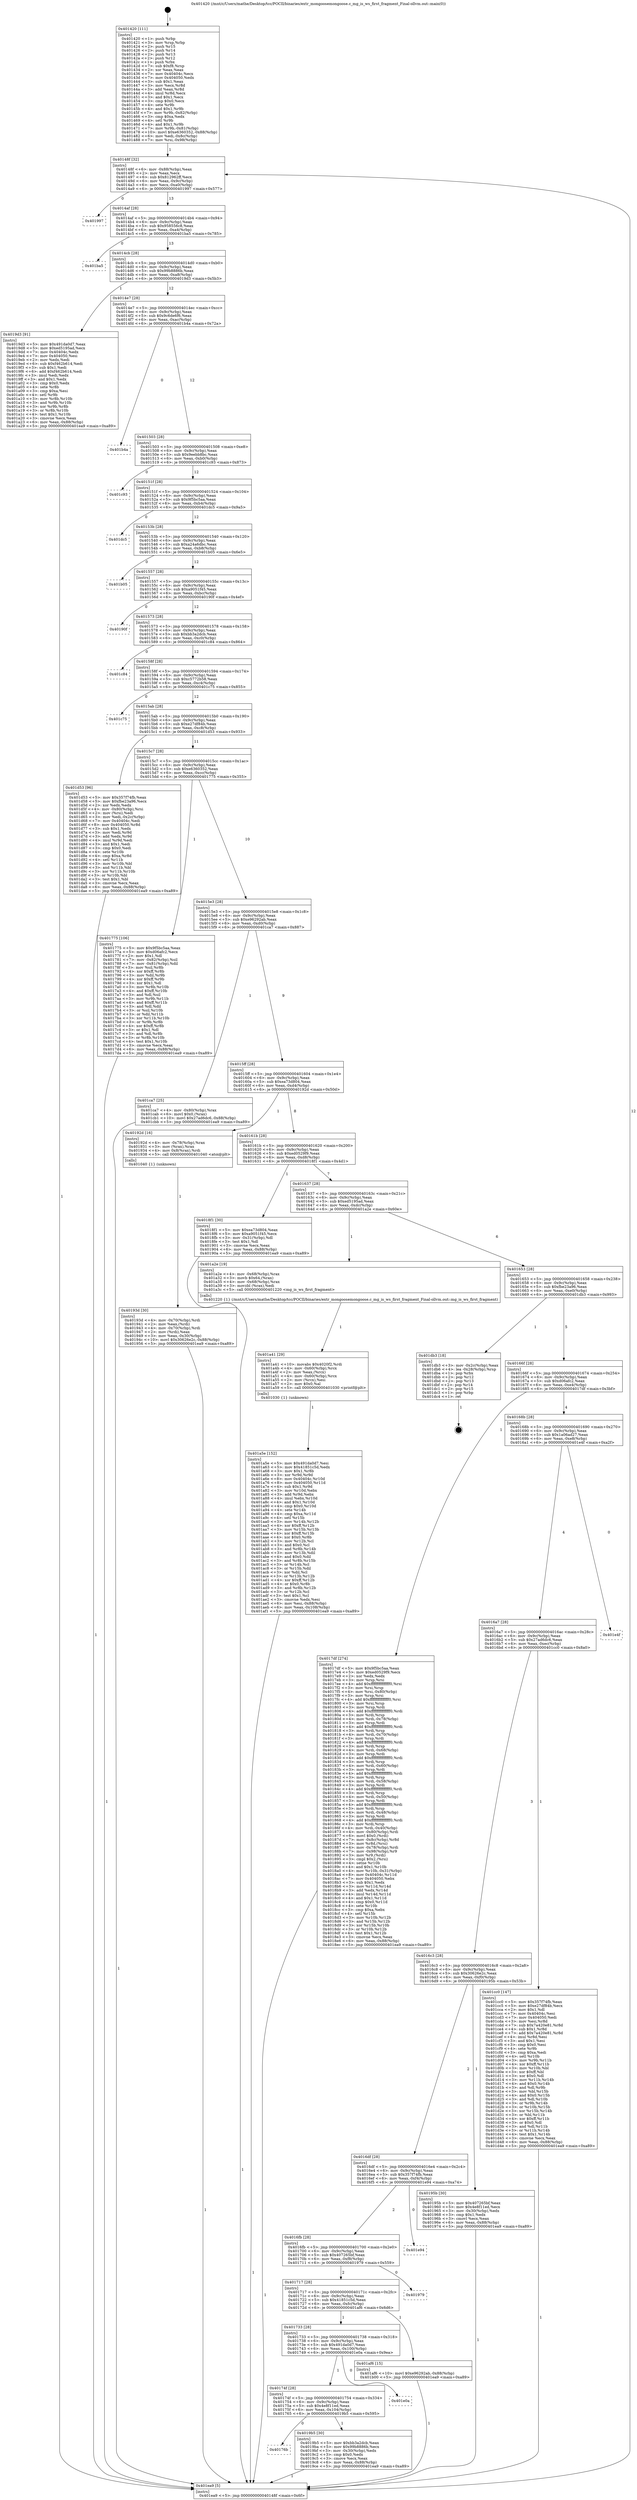 digraph "0x401420" {
  label = "0x401420 (/mnt/c/Users/mathe/Desktop/tcc/POCII/binaries/extr_mongoosemongoose.c_mg_is_ws_first_fragment_Final-ollvm.out::main(0))"
  labelloc = "t"
  node[shape=record]

  Entry [label="",width=0.3,height=0.3,shape=circle,fillcolor=black,style=filled]
  "0x40148f" [label="{
     0x40148f [32]\l
     | [instrs]\l
     &nbsp;&nbsp;0x40148f \<+6\>: mov -0x88(%rbp),%eax\l
     &nbsp;&nbsp;0x401495 \<+2\>: mov %eax,%ecx\l
     &nbsp;&nbsp;0x401497 \<+6\>: sub $0x812962ff,%ecx\l
     &nbsp;&nbsp;0x40149d \<+6\>: mov %eax,-0x9c(%rbp)\l
     &nbsp;&nbsp;0x4014a3 \<+6\>: mov %ecx,-0xa0(%rbp)\l
     &nbsp;&nbsp;0x4014a9 \<+6\>: je 0000000000401997 \<main+0x577\>\l
  }"]
  "0x401997" [label="{
     0x401997\l
  }", style=dashed]
  "0x4014af" [label="{
     0x4014af [28]\l
     | [instrs]\l
     &nbsp;&nbsp;0x4014af \<+5\>: jmp 00000000004014b4 \<main+0x94\>\l
     &nbsp;&nbsp;0x4014b4 \<+6\>: mov -0x9c(%rbp),%eax\l
     &nbsp;&nbsp;0x4014ba \<+5\>: sub $0x958556c8,%eax\l
     &nbsp;&nbsp;0x4014bf \<+6\>: mov %eax,-0xa4(%rbp)\l
     &nbsp;&nbsp;0x4014c5 \<+6\>: je 0000000000401ba5 \<main+0x785\>\l
  }"]
  Exit [label="",width=0.3,height=0.3,shape=circle,fillcolor=black,style=filled,peripheries=2]
  "0x401ba5" [label="{
     0x401ba5\l
  }", style=dashed]
  "0x4014cb" [label="{
     0x4014cb [28]\l
     | [instrs]\l
     &nbsp;&nbsp;0x4014cb \<+5\>: jmp 00000000004014d0 \<main+0xb0\>\l
     &nbsp;&nbsp;0x4014d0 \<+6\>: mov -0x9c(%rbp),%eax\l
     &nbsp;&nbsp;0x4014d6 \<+5\>: sub $0x99b8886b,%eax\l
     &nbsp;&nbsp;0x4014db \<+6\>: mov %eax,-0xa8(%rbp)\l
     &nbsp;&nbsp;0x4014e1 \<+6\>: je 00000000004019d3 \<main+0x5b3\>\l
  }"]
  "0x401a5e" [label="{
     0x401a5e [152]\l
     | [instrs]\l
     &nbsp;&nbsp;0x401a5e \<+5\>: mov $0x491da0d7,%esi\l
     &nbsp;&nbsp;0x401a63 \<+5\>: mov $0x41851c5d,%edx\l
     &nbsp;&nbsp;0x401a68 \<+3\>: mov $0x1,%r8b\l
     &nbsp;&nbsp;0x401a6b \<+3\>: xor %r9d,%r9d\l
     &nbsp;&nbsp;0x401a6e \<+8\>: mov 0x40404c,%r10d\l
     &nbsp;&nbsp;0x401a76 \<+8\>: mov 0x404050,%r11d\l
     &nbsp;&nbsp;0x401a7e \<+4\>: sub $0x1,%r9d\l
     &nbsp;&nbsp;0x401a82 \<+3\>: mov %r10d,%ebx\l
     &nbsp;&nbsp;0x401a85 \<+3\>: add %r9d,%ebx\l
     &nbsp;&nbsp;0x401a88 \<+4\>: imul %ebx,%r10d\l
     &nbsp;&nbsp;0x401a8c \<+4\>: and $0x1,%r10d\l
     &nbsp;&nbsp;0x401a90 \<+4\>: cmp $0x0,%r10d\l
     &nbsp;&nbsp;0x401a94 \<+4\>: sete %r14b\l
     &nbsp;&nbsp;0x401a98 \<+4\>: cmp $0xa,%r11d\l
     &nbsp;&nbsp;0x401a9c \<+4\>: setl %r15b\l
     &nbsp;&nbsp;0x401aa0 \<+3\>: mov %r14b,%r12b\l
     &nbsp;&nbsp;0x401aa3 \<+4\>: xor $0xff,%r12b\l
     &nbsp;&nbsp;0x401aa7 \<+3\>: mov %r15b,%r13b\l
     &nbsp;&nbsp;0x401aaa \<+4\>: xor $0xff,%r13b\l
     &nbsp;&nbsp;0x401aae \<+4\>: xor $0x0,%r8b\l
     &nbsp;&nbsp;0x401ab2 \<+3\>: mov %r12b,%cl\l
     &nbsp;&nbsp;0x401ab5 \<+3\>: and $0x0,%cl\l
     &nbsp;&nbsp;0x401ab8 \<+3\>: and %r8b,%r14b\l
     &nbsp;&nbsp;0x401abb \<+3\>: mov %r13b,%dil\l
     &nbsp;&nbsp;0x401abe \<+4\>: and $0x0,%dil\l
     &nbsp;&nbsp;0x401ac2 \<+3\>: and %r8b,%r15b\l
     &nbsp;&nbsp;0x401ac5 \<+3\>: or %r14b,%cl\l
     &nbsp;&nbsp;0x401ac8 \<+3\>: or %r15b,%dil\l
     &nbsp;&nbsp;0x401acb \<+3\>: xor %dil,%cl\l
     &nbsp;&nbsp;0x401ace \<+3\>: or %r13b,%r12b\l
     &nbsp;&nbsp;0x401ad1 \<+4\>: xor $0xff,%r12b\l
     &nbsp;&nbsp;0x401ad5 \<+4\>: or $0x0,%r8b\l
     &nbsp;&nbsp;0x401ad9 \<+3\>: and %r8b,%r12b\l
     &nbsp;&nbsp;0x401adc \<+3\>: or %r12b,%cl\l
     &nbsp;&nbsp;0x401adf \<+3\>: test $0x1,%cl\l
     &nbsp;&nbsp;0x401ae2 \<+3\>: cmovne %edx,%esi\l
     &nbsp;&nbsp;0x401ae5 \<+6\>: mov %esi,-0x88(%rbp)\l
     &nbsp;&nbsp;0x401aeb \<+6\>: mov %eax,-0x108(%rbp)\l
     &nbsp;&nbsp;0x401af1 \<+5\>: jmp 0000000000401ea9 \<main+0xa89\>\l
  }"]
  "0x4019d3" [label="{
     0x4019d3 [91]\l
     | [instrs]\l
     &nbsp;&nbsp;0x4019d3 \<+5\>: mov $0x491da0d7,%eax\l
     &nbsp;&nbsp;0x4019d8 \<+5\>: mov $0xed5195ad,%ecx\l
     &nbsp;&nbsp;0x4019dd \<+7\>: mov 0x40404c,%edx\l
     &nbsp;&nbsp;0x4019e4 \<+7\>: mov 0x404050,%esi\l
     &nbsp;&nbsp;0x4019eb \<+2\>: mov %edx,%edi\l
     &nbsp;&nbsp;0x4019ed \<+6\>: sub $0xf462b614,%edi\l
     &nbsp;&nbsp;0x4019f3 \<+3\>: sub $0x1,%edi\l
     &nbsp;&nbsp;0x4019f6 \<+6\>: add $0xf462b614,%edi\l
     &nbsp;&nbsp;0x4019fc \<+3\>: imul %edi,%edx\l
     &nbsp;&nbsp;0x4019ff \<+3\>: and $0x1,%edx\l
     &nbsp;&nbsp;0x401a02 \<+3\>: cmp $0x0,%edx\l
     &nbsp;&nbsp;0x401a05 \<+4\>: sete %r8b\l
     &nbsp;&nbsp;0x401a09 \<+3\>: cmp $0xa,%esi\l
     &nbsp;&nbsp;0x401a0c \<+4\>: setl %r9b\l
     &nbsp;&nbsp;0x401a10 \<+3\>: mov %r8b,%r10b\l
     &nbsp;&nbsp;0x401a13 \<+3\>: and %r9b,%r10b\l
     &nbsp;&nbsp;0x401a16 \<+3\>: xor %r9b,%r8b\l
     &nbsp;&nbsp;0x401a19 \<+3\>: or %r8b,%r10b\l
     &nbsp;&nbsp;0x401a1c \<+4\>: test $0x1,%r10b\l
     &nbsp;&nbsp;0x401a20 \<+3\>: cmovne %ecx,%eax\l
     &nbsp;&nbsp;0x401a23 \<+6\>: mov %eax,-0x88(%rbp)\l
     &nbsp;&nbsp;0x401a29 \<+5\>: jmp 0000000000401ea9 \<main+0xa89\>\l
  }"]
  "0x4014e7" [label="{
     0x4014e7 [28]\l
     | [instrs]\l
     &nbsp;&nbsp;0x4014e7 \<+5\>: jmp 00000000004014ec \<main+0xcc\>\l
     &nbsp;&nbsp;0x4014ec \<+6\>: mov -0x9c(%rbp),%eax\l
     &nbsp;&nbsp;0x4014f2 \<+5\>: sub $0x9c6de6f6,%eax\l
     &nbsp;&nbsp;0x4014f7 \<+6\>: mov %eax,-0xac(%rbp)\l
     &nbsp;&nbsp;0x4014fd \<+6\>: je 0000000000401b4a \<main+0x72a\>\l
  }"]
  "0x401a41" [label="{
     0x401a41 [29]\l
     | [instrs]\l
     &nbsp;&nbsp;0x401a41 \<+10\>: movabs $0x4020f2,%rdi\l
     &nbsp;&nbsp;0x401a4b \<+4\>: mov -0x60(%rbp),%rcx\l
     &nbsp;&nbsp;0x401a4f \<+2\>: mov %eax,(%rcx)\l
     &nbsp;&nbsp;0x401a51 \<+4\>: mov -0x60(%rbp),%rcx\l
     &nbsp;&nbsp;0x401a55 \<+2\>: mov (%rcx),%esi\l
     &nbsp;&nbsp;0x401a57 \<+2\>: mov $0x0,%al\l
     &nbsp;&nbsp;0x401a59 \<+5\>: call 0000000000401030 \<printf@plt\>\l
     | [calls]\l
     &nbsp;&nbsp;0x401030 \{1\} (unknown)\l
  }"]
  "0x401b4a" [label="{
     0x401b4a\l
  }", style=dashed]
  "0x401503" [label="{
     0x401503 [28]\l
     | [instrs]\l
     &nbsp;&nbsp;0x401503 \<+5\>: jmp 0000000000401508 \<main+0xe8\>\l
     &nbsp;&nbsp;0x401508 \<+6\>: mov -0x9c(%rbp),%eax\l
     &nbsp;&nbsp;0x40150e \<+5\>: sub $0x9eebb8bc,%eax\l
     &nbsp;&nbsp;0x401513 \<+6\>: mov %eax,-0xb0(%rbp)\l
     &nbsp;&nbsp;0x401519 \<+6\>: je 0000000000401c93 \<main+0x873\>\l
  }"]
  "0x40176b" [label="{
     0x40176b\l
  }", style=dashed]
  "0x401c93" [label="{
     0x401c93\l
  }", style=dashed]
  "0x40151f" [label="{
     0x40151f [28]\l
     | [instrs]\l
     &nbsp;&nbsp;0x40151f \<+5\>: jmp 0000000000401524 \<main+0x104\>\l
     &nbsp;&nbsp;0x401524 \<+6\>: mov -0x9c(%rbp),%eax\l
     &nbsp;&nbsp;0x40152a \<+5\>: sub $0x9f5bc5aa,%eax\l
     &nbsp;&nbsp;0x40152f \<+6\>: mov %eax,-0xb4(%rbp)\l
     &nbsp;&nbsp;0x401535 \<+6\>: je 0000000000401dc5 \<main+0x9a5\>\l
  }"]
  "0x4019b5" [label="{
     0x4019b5 [30]\l
     | [instrs]\l
     &nbsp;&nbsp;0x4019b5 \<+5\>: mov $0xbb3a2dcb,%eax\l
     &nbsp;&nbsp;0x4019ba \<+5\>: mov $0x99b8886b,%ecx\l
     &nbsp;&nbsp;0x4019bf \<+3\>: mov -0x30(%rbp),%edx\l
     &nbsp;&nbsp;0x4019c2 \<+3\>: cmp $0x0,%edx\l
     &nbsp;&nbsp;0x4019c5 \<+3\>: cmove %ecx,%eax\l
     &nbsp;&nbsp;0x4019c8 \<+6\>: mov %eax,-0x88(%rbp)\l
     &nbsp;&nbsp;0x4019ce \<+5\>: jmp 0000000000401ea9 \<main+0xa89\>\l
  }"]
  "0x401dc5" [label="{
     0x401dc5\l
  }", style=dashed]
  "0x40153b" [label="{
     0x40153b [28]\l
     | [instrs]\l
     &nbsp;&nbsp;0x40153b \<+5\>: jmp 0000000000401540 \<main+0x120\>\l
     &nbsp;&nbsp;0x401540 \<+6\>: mov -0x9c(%rbp),%eax\l
     &nbsp;&nbsp;0x401546 \<+5\>: sub $0xa24a6dbc,%eax\l
     &nbsp;&nbsp;0x40154b \<+6\>: mov %eax,-0xb8(%rbp)\l
     &nbsp;&nbsp;0x401551 \<+6\>: je 0000000000401b05 \<main+0x6e5\>\l
  }"]
  "0x40174f" [label="{
     0x40174f [28]\l
     | [instrs]\l
     &nbsp;&nbsp;0x40174f \<+5\>: jmp 0000000000401754 \<main+0x334\>\l
     &nbsp;&nbsp;0x401754 \<+6\>: mov -0x9c(%rbp),%eax\l
     &nbsp;&nbsp;0x40175a \<+5\>: sub $0x4e8f11ed,%eax\l
     &nbsp;&nbsp;0x40175f \<+6\>: mov %eax,-0x104(%rbp)\l
     &nbsp;&nbsp;0x401765 \<+6\>: je 00000000004019b5 \<main+0x595\>\l
  }"]
  "0x401b05" [label="{
     0x401b05\l
  }", style=dashed]
  "0x401557" [label="{
     0x401557 [28]\l
     | [instrs]\l
     &nbsp;&nbsp;0x401557 \<+5\>: jmp 000000000040155c \<main+0x13c\>\l
     &nbsp;&nbsp;0x40155c \<+6\>: mov -0x9c(%rbp),%eax\l
     &nbsp;&nbsp;0x401562 \<+5\>: sub $0xa9051f45,%eax\l
     &nbsp;&nbsp;0x401567 \<+6\>: mov %eax,-0xbc(%rbp)\l
     &nbsp;&nbsp;0x40156d \<+6\>: je 000000000040190f \<main+0x4ef\>\l
  }"]
  "0x401e0a" [label="{
     0x401e0a\l
  }", style=dashed]
  "0x40190f" [label="{
     0x40190f\l
  }", style=dashed]
  "0x401573" [label="{
     0x401573 [28]\l
     | [instrs]\l
     &nbsp;&nbsp;0x401573 \<+5\>: jmp 0000000000401578 \<main+0x158\>\l
     &nbsp;&nbsp;0x401578 \<+6\>: mov -0x9c(%rbp),%eax\l
     &nbsp;&nbsp;0x40157e \<+5\>: sub $0xbb3a2dcb,%eax\l
     &nbsp;&nbsp;0x401583 \<+6\>: mov %eax,-0xc0(%rbp)\l
     &nbsp;&nbsp;0x401589 \<+6\>: je 0000000000401c84 \<main+0x864\>\l
  }"]
  "0x401733" [label="{
     0x401733 [28]\l
     | [instrs]\l
     &nbsp;&nbsp;0x401733 \<+5\>: jmp 0000000000401738 \<main+0x318\>\l
     &nbsp;&nbsp;0x401738 \<+6\>: mov -0x9c(%rbp),%eax\l
     &nbsp;&nbsp;0x40173e \<+5\>: sub $0x491da0d7,%eax\l
     &nbsp;&nbsp;0x401743 \<+6\>: mov %eax,-0x100(%rbp)\l
     &nbsp;&nbsp;0x401749 \<+6\>: je 0000000000401e0a \<main+0x9ea\>\l
  }"]
  "0x401c84" [label="{
     0x401c84\l
  }", style=dashed]
  "0x40158f" [label="{
     0x40158f [28]\l
     | [instrs]\l
     &nbsp;&nbsp;0x40158f \<+5\>: jmp 0000000000401594 \<main+0x174\>\l
     &nbsp;&nbsp;0x401594 \<+6\>: mov -0x9c(%rbp),%eax\l
     &nbsp;&nbsp;0x40159a \<+5\>: sub $0xc5772b58,%eax\l
     &nbsp;&nbsp;0x40159f \<+6\>: mov %eax,-0xc4(%rbp)\l
     &nbsp;&nbsp;0x4015a5 \<+6\>: je 0000000000401c75 \<main+0x855\>\l
  }"]
  "0x401af6" [label="{
     0x401af6 [15]\l
     | [instrs]\l
     &nbsp;&nbsp;0x401af6 \<+10\>: movl $0xe96292ab,-0x88(%rbp)\l
     &nbsp;&nbsp;0x401b00 \<+5\>: jmp 0000000000401ea9 \<main+0xa89\>\l
  }"]
  "0x401c75" [label="{
     0x401c75\l
  }", style=dashed]
  "0x4015ab" [label="{
     0x4015ab [28]\l
     | [instrs]\l
     &nbsp;&nbsp;0x4015ab \<+5\>: jmp 00000000004015b0 \<main+0x190\>\l
     &nbsp;&nbsp;0x4015b0 \<+6\>: mov -0x9c(%rbp),%eax\l
     &nbsp;&nbsp;0x4015b6 \<+5\>: sub $0xe27df84b,%eax\l
     &nbsp;&nbsp;0x4015bb \<+6\>: mov %eax,-0xc8(%rbp)\l
     &nbsp;&nbsp;0x4015c1 \<+6\>: je 0000000000401d53 \<main+0x933\>\l
  }"]
  "0x401717" [label="{
     0x401717 [28]\l
     | [instrs]\l
     &nbsp;&nbsp;0x401717 \<+5\>: jmp 000000000040171c \<main+0x2fc\>\l
     &nbsp;&nbsp;0x40171c \<+6\>: mov -0x9c(%rbp),%eax\l
     &nbsp;&nbsp;0x401722 \<+5\>: sub $0x41851c5d,%eax\l
     &nbsp;&nbsp;0x401727 \<+6\>: mov %eax,-0xfc(%rbp)\l
     &nbsp;&nbsp;0x40172d \<+6\>: je 0000000000401af6 \<main+0x6d6\>\l
  }"]
  "0x401d53" [label="{
     0x401d53 [96]\l
     | [instrs]\l
     &nbsp;&nbsp;0x401d53 \<+5\>: mov $0x357f74fb,%eax\l
     &nbsp;&nbsp;0x401d58 \<+5\>: mov $0xfbe23a96,%ecx\l
     &nbsp;&nbsp;0x401d5d \<+2\>: xor %edx,%edx\l
     &nbsp;&nbsp;0x401d5f \<+4\>: mov -0x80(%rbp),%rsi\l
     &nbsp;&nbsp;0x401d63 \<+2\>: mov (%rsi),%edi\l
     &nbsp;&nbsp;0x401d65 \<+3\>: mov %edi,-0x2c(%rbp)\l
     &nbsp;&nbsp;0x401d68 \<+7\>: mov 0x40404c,%edi\l
     &nbsp;&nbsp;0x401d6f \<+8\>: mov 0x404050,%r8d\l
     &nbsp;&nbsp;0x401d77 \<+3\>: sub $0x1,%edx\l
     &nbsp;&nbsp;0x401d7a \<+3\>: mov %edi,%r9d\l
     &nbsp;&nbsp;0x401d7d \<+3\>: add %edx,%r9d\l
     &nbsp;&nbsp;0x401d80 \<+4\>: imul %r9d,%edi\l
     &nbsp;&nbsp;0x401d84 \<+3\>: and $0x1,%edi\l
     &nbsp;&nbsp;0x401d87 \<+3\>: cmp $0x0,%edi\l
     &nbsp;&nbsp;0x401d8a \<+4\>: sete %r10b\l
     &nbsp;&nbsp;0x401d8e \<+4\>: cmp $0xa,%r8d\l
     &nbsp;&nbsp;0x401d92 \<+4\>: setl %r11b\l
     &nbsp;&nbsp;0x401d96 \<+3\>: mov %r10b,%bl\l
     &nbsp;&nbsp;0x401d99 \<+3\>: and %r11b,%bl\l
     &nbsp;&nbsp;0x401d9c \<+3\>: xor %r11b,%r10b\l
     &nbsp;&nbsp;0x401d9f \<+3\>: or %r10b,%bl\l
     &nbsp;&nbsp;0x401da2 \<+3\>: test $0x1,%bl\l
     &nbsp;&nbsp;0x401da5 \<+3\>: cmovne %ecx,%eax\l
     &nbsp;&nbsp;0x401da8 \<+6\>: mov %eax,-0x88(%rbp)\l
     &nbsp;&nbsp;0x401dae \<+5\>: jmp 0000000000401ea9 \<main+0xa89\>\l
  }"]
  "0x4015c7" [label="{
     0x4015c7 [28]\l
     | [instrs]\l
     &nbsp;&nbsp;0x4015c7 \<+5\>: jmp 00000000004015cc \<main+0x1ac\>\l
     &nbsp;&nbsp;0x4015cc \<+6\>: mov -0x9c(%rbp),%eax\l
     &nbsp;&nbsp;0x4015d2 \<+5\>: sub $0xe6360352,%eax\l
     &nbsp;&nbsp;0x4015d7 \<+6\>: mov %eax,-0xcc(%rbp)\l
     &nbsp;&nbsp;0x4015dd \<+6\>: je 0000000000401775 \<main+0x355\>\l
  }"]
  "0x401979" [label="{
     0x401979\l
  }", style=dashed]
  "0x401775" [label="{
     0x401775 [106]\l
     | [instrs]\l
     &nbsp;&nbsp;0x401775 \<+5\>: mov $0x9f5bc5aa,%eax\l
     &nbsp;&nbsp;0x40177a \<+5\>: mov $0xd06afc2,%ecx\l
     &nbsp;&nbsp;0x40177f \<+2\>: mov $0x1,%dl\l
     &nbsp;&nbsp;0x401781 \<+7\>: mov -0x82(%rbp),%sil\l
     &nbsp;&nbsp;0x401788 \<+7\>: mov -0x81(%rbp),%dil\l
     &nbsp;&nbsp;0x40178f \<+3\>: mov %sil,%r8b\l
     &nbsp;&nbsp;0x401792 \<+4\>: xor $0xff,%r8b\l
     &nbsp;&nbsp;0x401796 \<+3\>: mov %dil,%r9b\l
     &nbsp;&nbsp;0x401799 \<+4\>: xor $0xff,%r9b\l
     &nbsp;&nbsp;0x40179d \<+3\>: xor $0x1,%dl\l
     &nbsp;&nbsp;0x4017a0 \<+3\>: mov %r8b,%r10b\l
     &nbsp;&nbsp;0x4017a3 \<+4\>: and $0xff,%r10b\l
     &nbsp;&nbsp;0x4017a7 \<+3\>: and %dl,%sil\l
     &nbsp;&nbsp;0x4017aa \<+3\>: mov %r9b,%r11b\l
     &nbsp;&nbsp;0x4017ad \<+4\>: and $0xff,%r11b\l
     &nbsp;&nbsp;0x4017b1 \<+3\>: and %dl,%dil\l
     &nbsp;&nbsp;0x4017b4 \<+3\>: or %sil,%r10b\l
     &nbsp;&nbsp;0x4017b7 \<+3\>: or %dil,%r11b\l
     &nbsp;&nbsp;0x4017ba \<+3\>: xor %r11b,%r10b\l
     &nbsp;&nbsp;0x4017bd \<+3\>: or %r9b,%r8b\l
     &nbsp;&nbsp;0x4017c0 \<+4\>: xor $0xff,%r8b\l
     &nbsp;&nbsp;0x4017c4 \<+3\>: or $0x1,%dl\l
     &nbsp;&nbsp;0x4017c7 \<+3\>: and %dl,%r8b\l
     &nbsp;&nbsp;0x4017ca \<+3\>: or %r8b,%r10b\l
     &nbsp;&nbsp;0x4017cd \<+4\>: test $0x1,%r10b\l
     &nbsp;&nbsp;0x4017d1 \<+3\>: cmovne %ecx,%eax\l
     &nbsp;&nbsp;0x4017d4 \<+6\>: mov %eax,-0x88(%rbp)\l
     &nbsp;&nbsp;0x4017da \<+5\>: jmp 0000000000401ea9 \<main+0xa89\>\l
  }"]
  "0x4015e3" [label="{
     0x4015e3 [28]\l
     | [instrs]\l
     &nbsp;&nbsp;0x4015e3 \<+5\>: jmp 00000000004015e8 \<main+0x1c8\>\l
     &nbsp;&nbsp;0x4015e8 \<+6\>: mov -0x9c(%rbp),%eax\l
     &nbsp;&nbsp;0x4015ee \<+5\>: sub $0xe96292ab,%eax\l
     &nbsp;&nbsp;0x4015f3 \<+6\>: mov %eax,-0xd0(%rbp)\l
     &nbsp;&nbsp;0x4015f9 \<+6\>: je 0000000000401ca7 \<main+0x887\>\l
  }"]
  "0x401ea9" [label="{
     0x401ea9 [5]\l
     | [instrs]\l
     &nbsp;&nbsp;0x401ea9 \<+5\>: jmp 000000000040148f \<main+0x6f\>\l
  }"]
  "0x401420" [label="{
     0x401420 [111]\l
     | [instrs]\l
     &nbsp;&nbsp;0x401420 \<+1\>: push %rbp\l
     &nbsp;&nbsp;0x401421 \<+3\>: mov %rsp,%rbp\l
     &nbsp;&nbsp;0x401424 \<+2\>: push %r15\l
     &nbsp;&nbsp;0x401426 \<+2\>: push %r14\l
     &nbsp;&nbsp;0x401428 \<+2\>: push %r13\l
     &nbsp;&nbsp;0x40142a \<+2\>: push %r12\l
     &nbsp;&nbsp;0x40142c \<+1\>: push %rbx\l
     &nbsp;&nbsp;0x40142d \<+7\>: sub $0xf8,%rsp\l
     &nbsp;&nbsp;0x401434 \<+2\>: xor %eax,%eax\l
     &nbsp;&nbsp;0x401436 \<+7\>: mov 0x40404c,%ecx\l
     &nbsp;&nbsp;0x40143d \<+7\>: mov 0x404050,%edx\l
     &nbsp;&nbsp;0x401444 \<+3\>: sub $0x1,%eax\l
     &nbsp;&nbsp;0x401447 \<+3\>: mov %ecx,%r8d\l
     &nbsp;&nbsp;0x40144a \<+3\>: add %eax,%r8d\l
     &nbsp;&nbsp;0x40144d \<+4\>: imul %r8d,%ecx\l
     &nbsp;&nbsp;0x401451 \<+3\>: and $0x1,%ecx\l
     &nbsp;&nbsp;0x401454 \<+3\>: cmp $0x0,%ecx\l
     &nbsp;&nbsp;0x401457 \<+4\>: sete %r9b\l
     &nbsp;&nbsp;0x40145b \<+4\>: and $0x1,%r9b\l
     &nbsp;&nbsp;0x40145f \<+7\>: mov %r9b,-0x82(%rbp)\l
     &nbsp;&nbsp;0x401466 \<+3\>: cmp $0xa,%edx\l
     &nbsp;&nbsp;0x401469 \<+4\>: setl %r9b\l
     &nbsp;&nbsp;0x40146d \<+4\>: and $0x1,%r9b\l
     &nbsp;&nbsp;0x401471 \<+7\>: mov %r9b,-0x81(%rbp)\l
     &nbsp;&nbsp;0x401478 \<+10\>: movl $0xe6360352,-0x88(%rbp)\l
     &nbsp;&nbsp;0x401482 \<+6\>: mov %edi,-0x8c(%rbp)\l
     &nbsp;&nbsp;0x401488 \<+7\>: mov %rsi,-0x98(%rbp)\l
  }"]
  "0x4016fb" [label="{
     0x4016fb [28]\l
     | [instrs]\l
     &nbsp;&nbsp;0x4016fb \<+5\>: jmp 0000000000401700 \<main+0x2e0\>\l
     &nbsp;&nbsp;0x401700 \<+6\>: mov -0x9c(%rbp),%eax\l
     &nbsp;&nbsp;0x401706 \<+5\>: sub $0x407265bf,%eax\l
     &nbsp;&nbsp;0x40170b \<+6\>: mov %eax,-0xf8(%rbp)\l
     &nbsp;&nbsp;0x401711 \<+6\>: je 0000000000401979 \<main+0x559\>\l
  }"]
  "0x401ca7" [label="{
     0x401ca7 [25]\l
     | [instrs]\l
     &nbsp;&nbsp;0x401ca7 \<+4\>: mov -0x80(%rbp),%rax\l
     &nbsp;&nbsp;0x401cab \<+6\>: movl $0x0,(%rax)\l
     &nbsp;&nbsp;0x401cb1 \<+10\>: movl $0x27ad6dc6,-0x88(%rbp)\l
     &nbsp;&nbsp;0x401cbb \<+5\>: jmp 0000000000401ea9 \<main+0xa89\>\l
  }"]
  "0x4015ff" [label="{
     0x4015ff [28]\l
     | [instrs]\l
     &nbsp;&nbsp;0x4015ff \<+5\>: jmp 0000000000401604 \<main+0x1e4\>\l
     &nbsp;&nbsp;0x401604 \<+6\>: mov -0x9c(%rbp),%eax\l
     &nbsp;&nbsp;0x40160a \<+5\>: sub $0xea73d804,%eax\l
     &nbsp;&nbsp;0x40160f \<+6\>: mov %eax,-0xd4(%rbp)\l
     &nbsp;&nbsp;0x401615 \<+6\>: je 000000000040192d \<main+0x50d\>\l
  }"]
  "0x401e94" [label="{
     0x401e94\l
  }", style=dashed]
  "0x40192d" [label="{
     0x40192d [16]\l
     | [instrs]\l
     &nbsp;&nbsp;0x40192d \<+4\>: mov -0x78(%rbp),%rax\l
     &nbsp;&nbsp;0x401931 \<+3\>: mov (%rax),%rax\l
     &nbsp;&nbsp;0x401934 \<+4\>: mov 0x8(%rax),%rdi\l
     &nbsp;&nbsp;0x401938 \<+5\>: call 0000000000401040 \<atoi@plt\>\l
     | [calls]\l
     &nbsp;&nbsp;0x401040 \{1\} (unknown)\l
  }"]
  "0x40161b" [label="{
     0x40161b [28]\l
     | [instrs]\l
     &nbsp;&nbsp;0x40161b \<+5\>: jmp 0000000000401620 \<main+0x200\>\l
     &nbsp;&nbsp;0x401620 \<+6\>: mov -0x9c(%rbp),%eax\l
     &nbsp;&nbsp;0x401626 \<+5\>: sub $0xed0529f9,%eax\l
     &nbsp;&nbsp;0x40162b \<+6\>: mov %eax,-0xd8(%rbp)\l
     &nbsp;&nbsp;0x401631 \<+6\>: je 00000000004018f1 \<main+0x4d1\>\l
  }"]
  "0x4016df" [label="{
     0x4016df [28]\l
     | [instrs]\l
     &nbsp;&nbsp;0x4016df \<+5\>: jmp 00000000004016e4 \<main+0x2c4\>\l
     &nbsp;&nbsp;0x4016e4 \<+6\>: mov -0x9c(%rbp),%eax\l
     &nbsp;&nbsp;0x4016ea \<+5\>: sub $0x357f74fb,%eax\l
     &nbsp;&nbsp;0x4016ef \<+6\>: mov %eax,-0xf4(%rbp)\l
     &nbsp;&nbsp;0x4016f5 \<+6\>: je 0000000000401e94 \<main+0xa74\>\l
  }"]
  "0x4018f1" [label="{
     0x4018f1 [30]\l
     | [instrs]\l
     &nbsp;&nbsp;0x4018f1 \<+5\>: mov $0xea73d804,%eax\l
     &nbsp;&nbsp;0x4018f6 \<+5\>: mov $0xa9051f45,%ecx\l
     &nbsp;&nbsp;0x4018fb \<+3\>: mov -0x31(%rbp),%dl\l
     &nbsp;&nbsp;0x4018fe \<+3\>: test $0x1,%dl\l
     &nbsp;&nbsp;0x401901 \<+3\>: cmovne %ecx,%eax\l
     &nbsp;&nbsp;0x401904 \<+6\>: mov %eax,-0x88(%rbp)\l
     &nbsp;&nbsp;0x40190a \<+5\>: jmp 0000000000401ea9 \<main+0xa89\>\l
  }"]
  "0x401637" [label="{
     0x401637 [28]\l
     | [instrs]\l
     &nbsp;&nbsp;0x401637 \<+5\>: jmp 000000000040163c \<main+0x21c\>\l
     &nbsp;&nbsp;0x40163c \<+6\>: mov -0x9c(%rbp),%eax\l
     &nbsp;&nbsp;0x401642 \<+5\>: sub $0xed5195ad,%eax\l
     &nbsp;&nbsp;0x401647 \<+6\>: mov %eax,-0xdc(%rbp)\l
     &nbsp;&nbsp;0x40164d \<+6\>: je 0000000000401a2e \<main+0x60e\>\l
  }"]
  "0x40195b" [label="{
     0x40195b [30]\l
     | [instrs]\l
     &nbsp;&nbsp;0x40195b \<+5\>: mov $0x407265bf,%eax\l
     &nbsp;&nbsp;0x401960 \<+5\>: mov $0x4e8f11ed,%ecx\l
     &nbsp;&nbsp;0x401965 \<+3\>: mov -0x30(%rbp),%edx\l
     &nbsp;&nbsp;0x401968 \<+3\>: cmp $0x1,%edx\l
     &nbsp;&nbsp;0x40196b \<+3\>: cmovl %ecx,%eax\l
     &nbsp;&nbsp;0x40196e \<+6\>: mov %eax,-0x88(%rbp)\l
     &nbsp;&nbsp;0x401974 \<+5\>: jmp 0000000000401ea9 \<main+0xa89\>\l
  }"]
  "0x401a2e" [label="{
     0x401a2e [19]\l
     | [instrs]\l
     &nbsp;&nbsp;0x401a2e \<+4\>: mov -0x68(%rbp),%rax\l
     &nbsp;&nbsp;0x401a32 \<+3\>: movb $0x64,(%rax)\l
     &nbsp;&nbsp;0x401a35 \<+4\>: mov -0x68(%rbp),%rax\l
     &nbsp;&nbsp;0x401a39 \<+3\>: movzbl (%rax),%edi\l
     &nbsp;&nbsp;0x401a3c \<+5\>: call 0000000000401220 \<mg_is_ws_first_fragment\>\l
     | [calls]\l
     &nbsp;&nbsp;0x401220 \{1\} (/mnt/c/Users/mathe/Desktop/tcc/POCII/binaries/extr_mongoosemongoose.c_mg_is_ws_first_fragment_Final-ollvm.out::mg_is_ws_first_fragment)\l
  }"]
  "0x401653" [label="{
     0x401653 [28]\l
     | [instrs]\l
     &nbsp;&nbsp;0x401653 \<+5\>: jmp 0000000000401658 \<main+0x238\>\l
     &nbsp;&nbsp;0x401658 \<+6\>: mov -0x9c(%rbp),%eax\l
     &nbsp;&nbsp;0x40165e \<+5\>: sub $0xfbe23a96,%eax\l
     &nbsp;&nbsp;0x401663 \<+6\>: mov %eax,-0xe0(%rbp)\l
     &nbsp;&nbsp;0x401669 \<+6\>: je 0000000000401db3 \<main+0x993\>\l
  }"]
  "0x4016c3" [label="{
     0x4016c3 [28]\l
     | [instrs]\l
     &nbsp;&nbsp;0x4016c3 \<+5\>: jmp 00000000004016c8 \<main+0x2a8\>\l
     &nbsp;&nbsp;0x4016c8 \<+6\>: mov -0x9c(%rbp),%eax\l
     &nbsp;&nbsp;0x4016ce \<+5\>: sub $0x30626e2c,%eax\l
     &nbsp;&nbsp;0x4016d3 \<+6\>: mov %eax,-0xf0(%rbp)\l
     &nbsp;&nbsp;0x4016d9 \<+6\>: je 000000000040195b \<main+0x53b\>\l
  }"]
  "0x401db3" [label="{
     0x401db3 [18]\l
     | [instrs]\l
     &nbsp;&nbsp;0x401db3 \<+3\>: mov -0x2c(%rbp),%eax\l
     &nbsp;&nbsp;0x401db6 \<+4\>: lea -0x28(%rbp),%rsp\l
     &nbsp;&nbsp;0x401dba \<+1\>: pop %rbx\l
     &nbsp;&nbsp;0x401dbb \<+2\>: pop %r12\l
     &nbsp;&nbsp;0x401dbd \<+2\>: pop %r13\l
     &nbsp;&nbsp;0x401dbf \<+2\>: pop %r14\l
     &nbsp;&nbsp;0x401dc1 \<+2\>: pop %r15\l
     &nbsp;&nbsp;0x401dc3 \<+1\>: pop %rbp\l
     &nbsp;&nbsp;0x401dc4 \<+1\>: ret\l
  }"]
  "0x40166f" [label="{
     0x40166f [28]\l
     | [instrs]\l
     &nbsp;&nbsp;0x40166f \<+5\>: jmp 0000000000401674 \<main+0x254\>\l
     &nbsp;&nbsp;0x401674 \<+6\>: mov -0x9c(%rbp),%eax\l
     &nbsp;&nbsp;0x40167a \<+5\>: sub $0xd06afc2,%eax\l
     &nbsp;&nbsp;0x40167f \<+6\>: mov %eax,-0xe4(%rbp)\l
     &nbsp;&nbsp;0x401685 \<+6\>: je 00000000004017df \<main+0x3bf\>\l
  }"]
  "0x401cc0" [label="{
     0x401cc0 [147]\l
     | [instrs]\l
     &nbsp;&nbsp;0x401cc0 \<+5\>: mov $0x357f74fb,%eax\l
     &nbsp;&nbsp;0x401cc5 \<+5\>: mov $0xe27df84b,%ecx\l
     &nbsp;&nbsp;0x401cca \<+2\>: mov $0x1,%dl\l
     &nbsp;&nbsp;0x401ccc \<+7\>: mov 0x40404c,%esi\l
     &nbsp;&nbsp;0x401cd3 \<+7\>: mov 0x404050,%edi\l
     &nbsp;&nbsp;0x401cda \<+3\>: mov %esi,%r8d\l
     &nbsp;&nbsp;0x401cdd \<+7\>: sub $0x7a420e81,%r8d\l
     &nbsp;&nbsp;0x401ce4 \<+4\>: sub $0x1,%r8d\l
     &nbsp;&nbsp;0x401ce8 \<+7\>: add $0x7a420e81,%r8d\l
     &nbsp;&nbsp;0x401cef \<+4\>: imul %r8d,%esi\l
     &nbsp;&nbsp;0x401cf3 \<+3\>: and $0x1,%esi\l
     &nbsp;&nbsp;0x401cf6 \<+3\>: cmp $0x0,%esi\l
     &nbsp;&nbsp;0x401cf9 \<+4\>: sete %r9b\l
     &nbsp;&nbsp;0x401cfd \<+3\>: cmp $0xa,%edi\l
     &nbsp;&nbsp;0x401d00 \<+4\>: setl %r10b\l
     &nbsp;&nbsp;0x401d04 \<+3\>: mov %r9b,%r11b\l
     &nbsp;&nbsp;0x401d07 \<+4\>: xor $0xff,%r11b\l
     &nbsp;&nbsp;0x401d0b \<+3\>: mov %r10b,%bl\l
     &nbsp;&nbsp;0x401d0e \<+3\>: xor $0xff,%bl\l
     &nbsp;&nbsp;0x401d11 \<+3\>: xor $0x0,%dl\l
     &nbsp;&nbsp;0x401d14 \<+3\>: mov %r11b,%r14b\l
     &nbsp;&nbsp;0x401d17 \<+4\>: and $0x0,%r14b\l
     &nbsp;&nbsp;0x401d1b \<+3\>: and %dl,%r9b\l
     &nbsp;&nbsp;0x401d1e \<+3\>: mov %bl,%r15b\l
     &nbsp;&nbsp;0x401d21 \<+4\>: and $0x0,%r15b\l
     &nbsp;&nbsp;0x401d25 \<+3\>: and %dl,%r10b\l
     &nbsp;&nbsp;0x401d28 \<+3\>: or %r9b,%r14b\l
     &nbsp;&nbsp;0x401d2b \<+3\>: or %r10b,%r15b\l
     &nbsp;&nbsp;0x401d2e \<+3\>: xor %r15b,%r14b\l
     &nbsp;&nbsp;0x401d31 \<+3\>: or %bl,%r11b\l
     &nbsp;&nbsp;0x401d34 \<+4\>: xor $0xff,%r11b\l
     &nbsp;&nbsp;0x401d38 \<+3\>: or $0x0,%dl\l
     &nbsp;&nbsp;0x401d3b \<+3\>: and %dl,%r11b\l
     &nbsp;&nbsp;0x401d3e \<+3\>: or %r11b,%r14b\l
     &nbsp;&nbsp;0x401d41 \<+4\>: test $0x1,%r14b\l
     &nbsp;&nbsp;0x401d45 \<+3\>: cmovne %ecx,%eax\l
     &nbsp;&nbsp;0x401d48 \<+6\>: mov %eax,-0x88(%rbp)\l
     &nbsp;&nbsp;0x401d4e \<+5\>: jmp 0000000000401ea9 \<main+0xa89\>\l
  }"]
  "0x4017df" [label="{
     0x4017df [274]\l
     | [instrs]\l
     &nbsp;&nbsp;0x4017df \<+5\>: mov $0x9f5bc5aa,%eax\l
     &nbsp;&nbsp;0x4017e4 \<+5\>: mov $0xed0529f9,%ecx\l
     &nbsp;&nbsp;0x4017e9 \<+2\>: xor %edx,%edx\l
     &nbsp;&nbsp;0x4017eb \<+3\>: mov %rsp,%rsi\l
     &nbsp;&nbsp;0x4017ee \<+4\>: add $0xfffffffffffffff0,%rsi\l
     &nbsp;&nbsp;0x4017f2 \<+3\>: mov %rsi,%rsp\l
     &nbsp;&nbsp;0x4017f5 \<+4\>: mov %rsi,-0x80(%rbp)\l
     &nbsp;&nbsp;0x4017f9 \<+3\>: mov %rsp,%rsi\l
     &nbsp;&nbsp;0x4017fc \<+4\>: add $0xfffffffffffffff0,%rsi\l
     &nbsp;&nbsp;0x401800 \<+3\>: mov %rsi,%rsp\l
     &nbsp;&nbsp;0x401803 \<+3\>: mov %rsp,%rdi\l
     &nbsp;&nbsp;0x401806 \<+4\>: add $0xfffffffffffffff0,%rdi\l
     &nbsp;&nbsp;0x40180a \<+3\>: mov %rdi,%rsp\l
     &nbsp;&nbsp;0x40180d \<+4\>: mov %rdi,-0x78(%rbp)\l
     &nbsp;&nbsp;0x401811 \<+3\>: mov %rsp,%rdi\l
     &nbsp;&nbsp;0x401814 \<+4\>: add $0xfffffffffffffff0,%rdi\l
     &nbsp;&nbsp;0x401818 \<+3\>: mov %rdi,%rsp\l
     &nbsp;&nbsp;0x40181b \<+4\>: mov %rdi,-0x70(%rbp)\l
     &nbsp;&nbsp;0x40181f \<+3\>: mov %rsp,%rdi\l
     &nbsp;&nbsp;0x401822 \<+4\>: add $0xfffffffffffffff0,%rdi\l
     &nbsp;&nbsp;0x401826 \<+3\>: mov %rdi,%rsp\l
     &nbsp;&nbsp;0x401829 \<+4\>: mov %rdi,-0x68(%rbp)\l
     &nbsp;&nbsp;0x40182d \<+3\>: mov %rsp,%rdi\l
     &nbsp;&nbsp;0x401830 \<+4\>: add $0xfffffffffffffff0,%rdi\l
     &nbsp;&nbsp;0x401834 \<+3\>: mov %rdi,%rsp\l
     &nbsp;&nbsp;0x401837 \<+4\>: mov %rdi,-0x60(%rbp)\l
     &nbsp;&nbsp;0x40183b \<+3\>: mov %rsp,%rdi\l
     &nbsp;&nbsp;0x40183e \<+4\>: add $0xfffffffffffffff0,%rdi\l
     &nbsp;&nbsp;0x401842 \<+3\>: mov %rdi,%rsp\l
     &nbsp;&nbsp;0x401845 \<+4\>: mov %rdi,-0x58(%rbp)\l
     &nbsp;&nbsp;0x401849 \<+3\>: mov %rsp,%rdi\l
     &nbsp;&nbsp;0x40184c \<+4\>: add $0xfffffffffffffff0,%rdi\l
     &nbsp;&nbsp;0x401850 \<+3\>: mov %rdi,%rsp\l
     &nbsp;&nbsp;0x401853 \<+4\>: mov %rdi,-0x50(%rbp)\l
     &nbsp;&nbsp;0x401857 \<+3\>: mov %rsp,%rdi\l
     &nbsp;&nbsp;0x40185a \<+4\>: add $0xfffffffffffffff0,%rdi\l
     &nbsp;&nbsp;0x40185e \<+3\>: mov %rdi,%rsp\l
     &nbsp;&nbsp;0x401861 \<+4\>: mov %rdi,-0x48(%rbp)\l
     &nbsp;&nbsp;0x401865 \<+3\>: mov %rsp,%rdi\l
     &nbsp;&nbsp;0x401868 \<+4\>: add $0xfffffffffffffff0,%rdi\l
     &nbsp;&nbsp;0x40186c \<+3\>: mov %rdi,%rsp\l
     &nbsp;&nbsp;0x40186f \<+4\>: mov %rdi,-0x40(%rbp)\l
     &nbsp;&nbsp;0x401873 \<+4\>: mov -0x80(%rbp),%rdi\l
     &nbsp;&nbsp;0x401877 \<+6\>: movl $0x0,(%rdi)\l
     &nbsp;&nbsp;0x40187d \<+7\>: mov -0x8c(%rbp),%r8d\l
     &nbsp;&nbsp;0x401884 \<+3\>: mov %r8d,(%rsi)\l
     &nbsp;&nbsp;0x401887 \<+4\>: mov -0x78(%rbp),%rdi\l
     &nbsp;&nbsp;0x40188b \<+7\>: mov -0x98(%rbp),%r9\l
     &nbsp;&nbsp;0x401892 \<+3\>: mov %r9,(%rdi)\l
     &nbsp;&nbsp;0x401895 \<+3\>: cmpl $0x2,(%rsi)\l
     &nbsp;&nbsp;0x401898 \<+4\>: setne %r10b\l
     &nbsp;&nbsp;0x40189c \<+4\>: and $0x1,%r10b\l
     &nbsp;&nbsp;0x4018a0 \<+4\>: mov %r10b,-0x31(%rbp)\l
     &nbsp;&nbsp;0x4018a4 \<+8\>: mov 0x40404c,%r11d\l
     &nbsp;&nbsp;0x4018ac \<+7\>: mov 0x404050,%ebx\l
     &nbsp;&nbsp;0x4018b3 \<+3\>: sub $0x1,%edx\l
     &nbsp;&nbsp;0x4018b6 \<+3\>: mov %r11d,%r14d\l
     &nbsp;&nbsp;0x4018b9 \<+3\>: add %edx,%r14d\l
     &nbsp;&nbsp;0x4018bc \<+4\>: imul %r14d,%r11d\l
     &nbsp;&nbsp;0x4018c0 \<+4\>: and $0x1,%r11d\l
     &nbsp;&nbsp;0x4018c4 \<+4\>: cmp $0x0,%r11d\l
     &nbsp;&nbsp;0x4018c8 \<+4\>: sete %r10b\l
     &nbsp;&nbsp;0x4018cc \<+3\>: cmp $0xa,%ebx\l
     &nbsp;&nbsp;0x4018cf \<+4\>: setl %r15b\l
     &nbsp;&nbsp;0x4018d3 \<+3\>: mov %r10b,%r12b\l
     &nbsp;&nbsp;0x4018d6 \<+3\>: and %r15b,%r12b\l
     &nbsp;&nbsp;0x4018d9 \<+3\>: xor %r15b,%r10b\l
     &nbsp;&nbsp;0x4018dc \<+3\>: or %r10b,%r12b\l
     &nbsp;&nbsp;0x4018df \<+4\>: test $0x1,%r12b\l
     &nbsp;&nbsp;0x4018e3 \<+3\>: cmovne %ecx,%eax\l
     &nbsp;&nbsp;0x4018e6 \<+6\>: mov %eax,-0x88(%rbp)\l
     &nbsp;&nbsp;0x4018ec \<+5\>: jmp 0000000000401ea9 \<main+0xa89\>\l
  }"]
  "0x40168b" [label="{
     0x40168b [28]\l
     | [instrs]\l
     &nbsp;&nbsp;0x40168b \<+5\>: jmp 0000000000401690 \<main+0x270\>\l
     &nbsp;&nbsp;0x401690 \<+6\>: mov -0x9c(%rbp),%eax\l
     &nbsp;&nbsp;0x401696 \<+5\>: sub $0x1a06ad27,%eax\l
     &nbsp;&nbsp;0x40169b \<+6\>: mov %eax,-0xe8(%rbp)\l
     &nbsp;&nbsp;0x4016a1 \<+6\>: je 0000000000401e4f \<main+0xa2f\>\l
  }"]
  "0x4016a7" [label="{
     0x4016a7 [28]\l
     | [instrs]\l
     &nbsp;&nbsp;0x4016a7 \<+5\>: jmp 00000000004016ac \<main+0x28c\>\l
     &nbsp;&nbsp;0x4016ac \<+6\>: mov -0x9c(%rbp),%eax\l
     &nbsp;&nbsp;0x4016b2 \<+5\>: sub $0x27ad6dc6,%eax\l
     &nbsp;&nbsp;0x4016b7 \<+6\>: mov %eax,-0xec(%rbp)\l
     &nbsp;&nbsp;0x4016bd \<+6\>: je 0000000000401cc0 \<main+0x8a0\>\l
  }"]
  "0x40193d" [label="{
     0x40193d [30]\l
     | [instrs]\l
     &nbsp;&nbsp;0x40193d \<+4\>: mov -0x70(%rbp),%rdi\l
     &nbsp;&nbsp;0x401941 \<+2\>: mov %eax,(%rdi)\l
     &nbsp;&nbsp;0x401943 \<+4\>: mov -0x70(%rbp),%rdi\l
     &nbsp;&nbsp;0x401947 \<+2\>: mov (%rdi),%eax\l
     &nbsp;&nbsp;0x401949 \<+3\>: mov %eax,-0x30(%rbp)\l
     &nbsp;&nbsp;0x40194c \<+10\>: movl $0x30626e2c,-0x88(%rbp)\l
     &nbsp;&nbsp;0x401956 \<+5\>: jmp 0000000000401ea9 \<main+0xa89\>\l
  }"]
  "0x401e4f" [label="{
     0x401e4f\l
  }", style=dashed]
  Entry -> "0x401420" [label=" 1"]
  "0x40148f" -> "0x401997" [label=" 0"]
  "0x40148f" -> "0x4014af" [label=" 13"]
  "0x401db3" -> Exit [label=" 1"]
  "0x4014af" -> "0x401ba5" [label=" 0"]
  "0x4014af" -> "0x4014cb" [label=" 13"]
  "0x401d53" -> "0x401ea9" [label=" 1"]
  "0x4014cb" -> "0x4019d3" [label=" 1"]
  "0x4014cb" -> "0x4014e7" [label=" 12"]
  "0x401cc0" -> "0x401ea9" [label=" 1"]
  "0x4014e7" -> "0x401b4a" [label=" 0"]
  "0x4014e7" -> "0x401503" [label=" 12"]
  "0x401ca7" -> "0x401ea9" [label=" 1"]
  "0x401503" -> "0x401c93" [label=" 0"]
  "0x401503" -> "0x40151f" [label=" 12"]
  "0x401af6" -> "0x401ea9" [label=" 1"]
  "0x40151f" -> "0x401dc5" [label=" 0"]
  "0x40151f" -> "0x40153b" [label=" 12"]
  "0x401a5e" -> "0x401ea9" [label=" 1"]
  "0x40153b" -> "0x401b05" [label=" 0"]
  "0x40153b" -> "0x401557" [label=" 12"]
  "0x401a2e" -> "0x401a41" [label=" 1"]
  "0x401557" -> "0x40190f" [label=" 0"]
  "0x401557" -> "0x401573" [label=" 12"]
  "0x4019d3" -> "0x401ea9" [label=" 1"]
  "0x401573" -> "0x401c84" [label=" 0"]
  "0x401573" -> "0x40158f" [label=" 12"]
  "0x40174f" -> "0x40176b" [label=" 0"]
  "0x40158f" -> "0x401c75" [label=" 0"]
  "0x40158f" -> "0x4015ab" [label=" 12"]
  "0x40174f" -> "0x4019b5" [label=" 1"]
  "0x4015ab" -> "0x401d53" [label=" 1"]
  "0x4015ab" -> "0x4015c7" [label=" 11"]
  "0x401733" -> "0x40174f" [label=" 1"]
  "0x4015c7" -> "0x401775" [label=" 1"]
  "0x4015c7" -> "0x4015e3" [label=" 10"]
  "0x401775" -> "0x401ea9" [label=" 1"]
  "0x401420" -> "0x40148f" [label=" 1"]
  "0x401ea9" -> "0x40148f" [label=" 12"]
  "0x401733" -> "0x401e0a" [label=" 0"]
  "0x4015e3" -> "0x401ca7" [label=" 1"]
  "0x4015e3" -> "0x4015ff" [label=" 9"]
  "0x401717" -> "0x401733" [label=" 1"]
  "0x4015ff" -> "0x40192d" [label=" 1"]
  "0x4015ff" -> "0x40161b" [label=" 8"]
  "0x401717" -> "0x401af6" [label=" 1"]
  "0x40161b" -> "0x4018f1" [label=" 1"]
  "0x40161b" -> "0x401637" [label=" 7"]
  "0x4016fb" -> "0x401717" [label=" 2"]
  "0x401637" -> "0x401a2e" [label=" 1"]
  "0x401637" -> "0x401653" [label=" 6"]
  "0x4016fb" -> "0x401979" [label=" 0"]
  "0x401653" -> "0x401db3" [label=" 1"]
  "0x401653" -> "0x40166f" [label=" 5"]
  "0x4016df" -> "0x4016fb" [label=" 2"]
  "0x40166f" -> "0x4017df" [label=" 1"]
  "0x40166f" -> "0x40168b" [label=" 4"]
  "0x4016df" -> "0x401e94" [label=" 0"]
  "0x4017df" -> "0x401ea9" [label=" 1"]
  "0x4018f1" -> "0x401ea9" [label=" 1"]
  "0x40192d" -> "0x40193d" [label=" 1"]
  "0x40193d" -> "0x401ea9" [label=" 1"]
  "0x40195b" -> "0x401ea9" [label=" 1"]
  "0x40168b" -> "0x401e4f" [label=" 0"]
  "0x40168b" -> "0x4016a7" [label=" 4"]
  "0x401a41" -> "0x401a5e" [label=" 1"]
  "0x4016a7" -> "0x401cc0" [label=" 1"]
  "0x4016a7" -> "0x4016c3" [label=" 3"]
  "0x4019b5" -> "0x401ea9" [label=" 1"]
  "0x4016c3" -> "0x40195b" [label=" 1"]
  "0x4016c3" -> "0x4016df" [label=" 2"]
}

